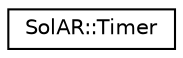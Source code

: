 digraph "Graphical Class Hierarchy"
{
 // LATEX_PDF_SIZE
  edge [fontname="Helvetica",fontsize="10",labelfontname="Helvetica",labelfontsize="10"];
  node [fontname="Helvetica",fontsize="10",shape=record];
  rankdir="LR";
  Node0 [label="SolAR::Timer",height=0.2,width=0.4,color="black", fillcolor="white", style="filled",URL="$class_sol_a_r_1_1_timer.html",tooltip=" "];
}
